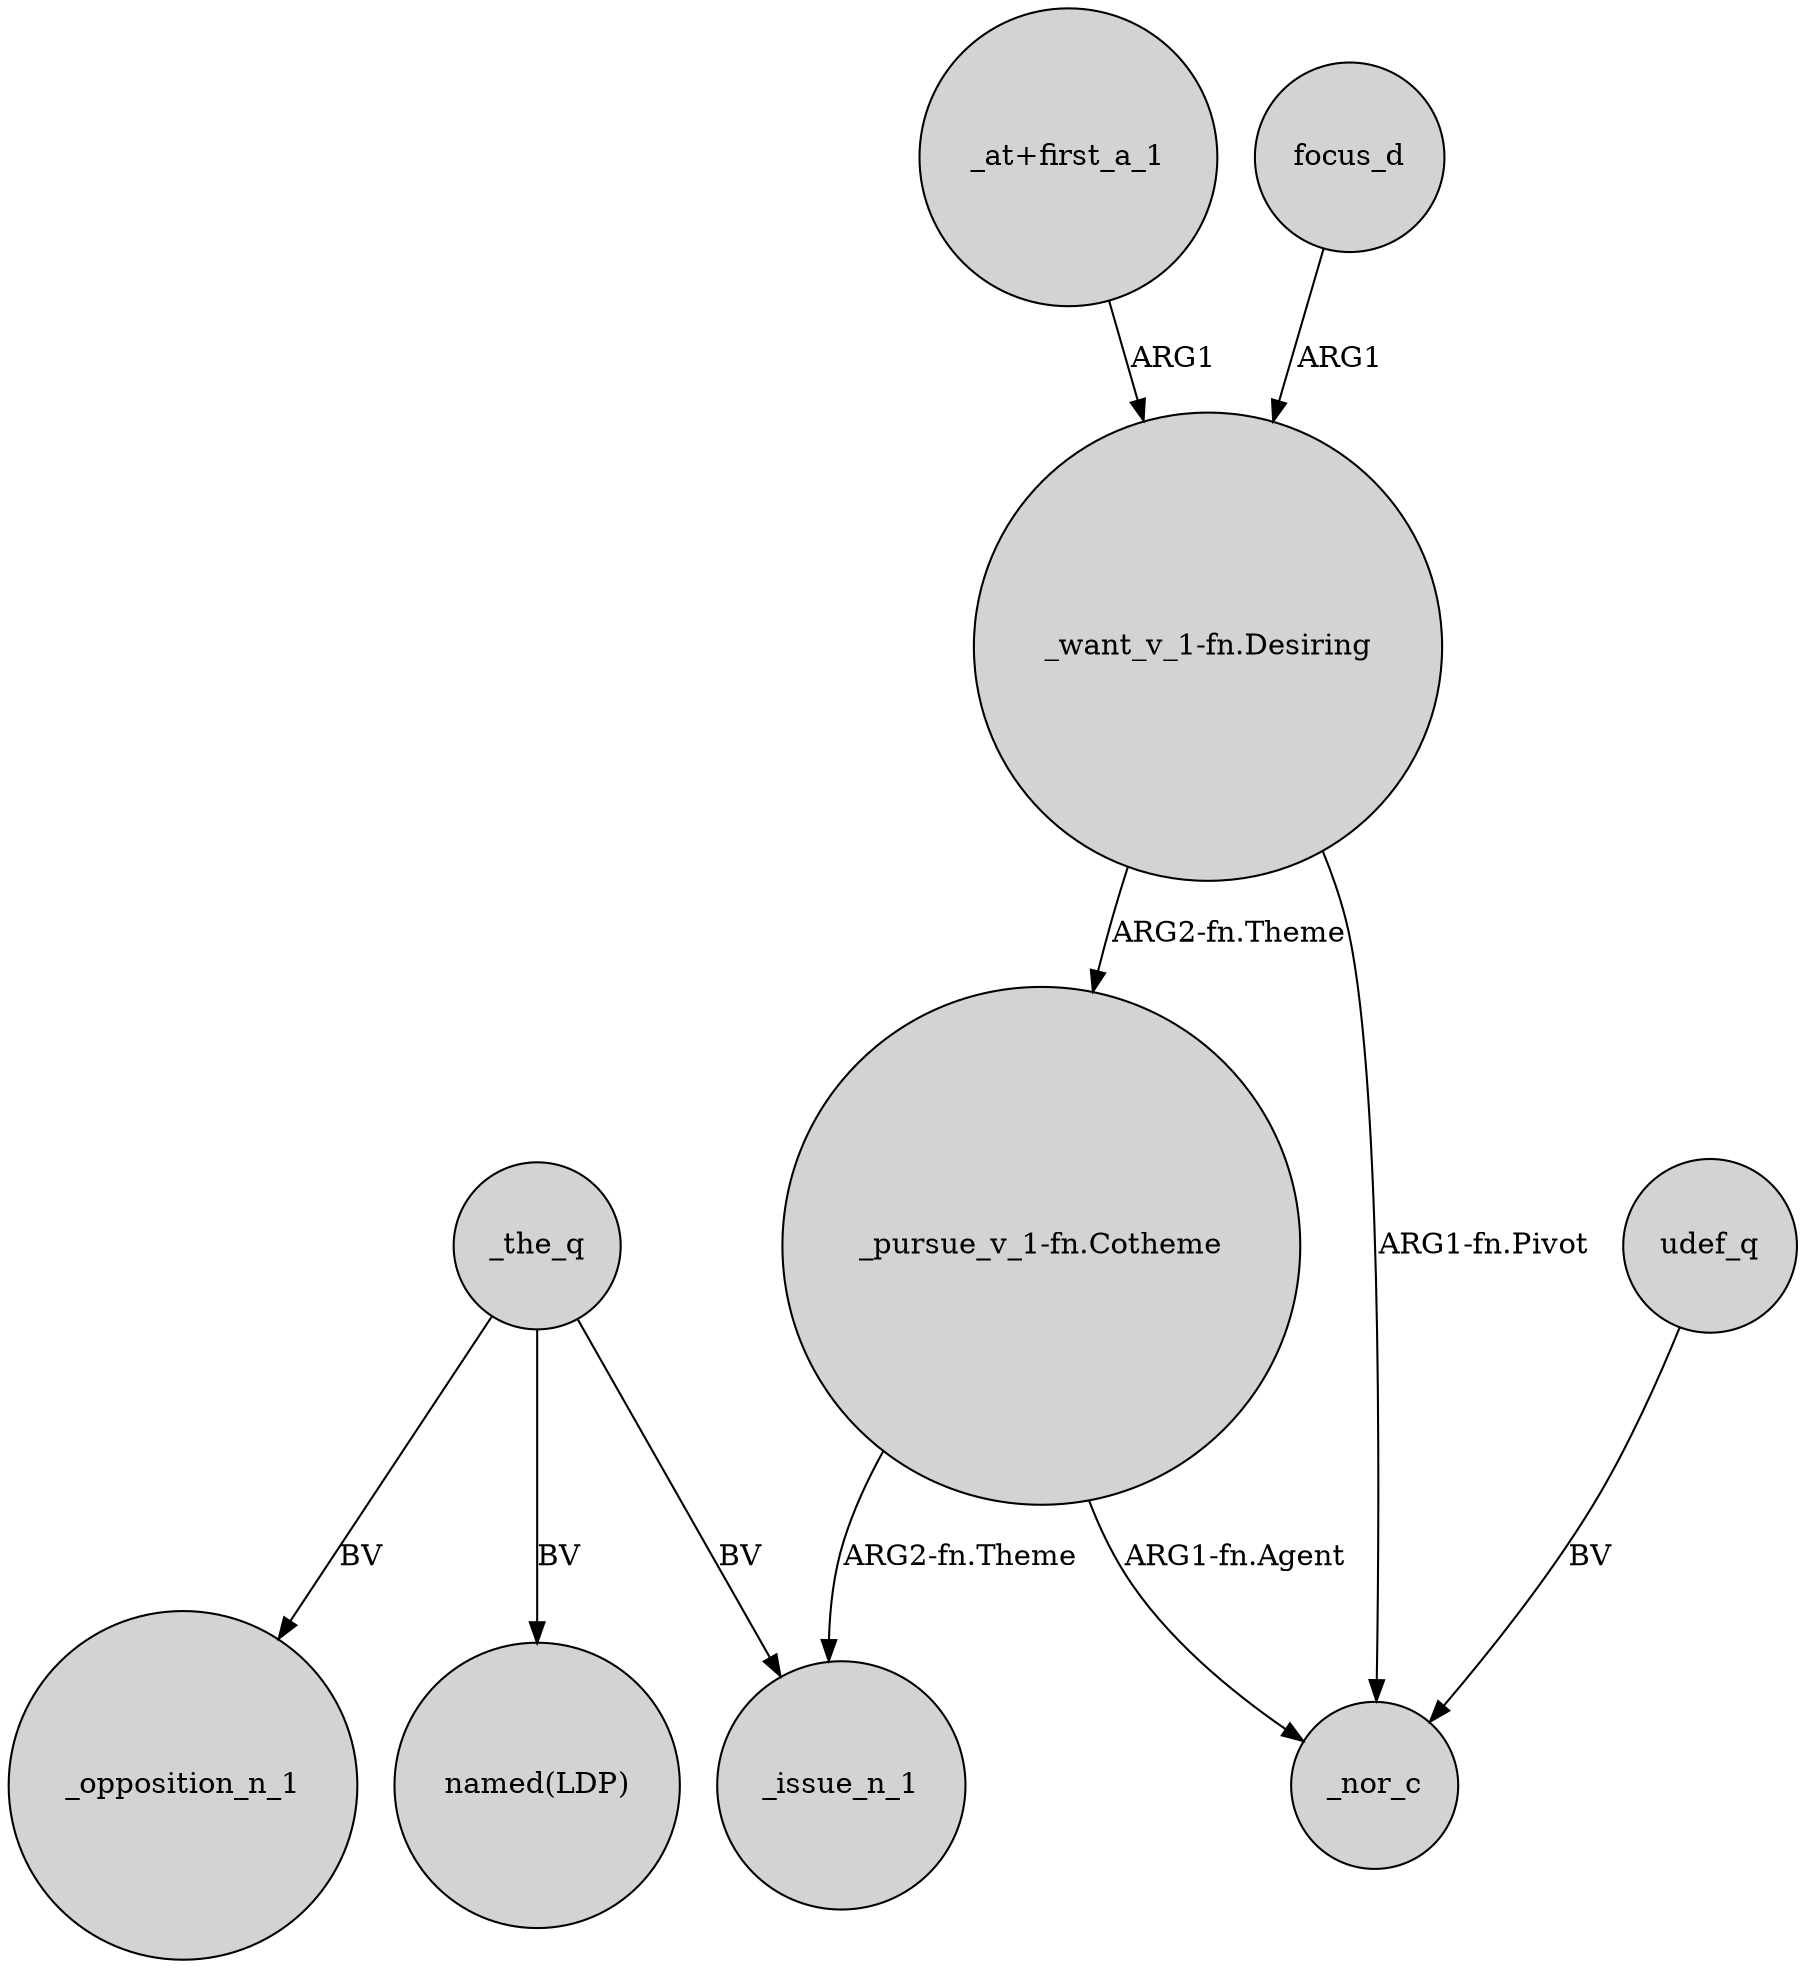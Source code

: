 digraph {
	node [shape=circle style=filled]
	"_pursue_v_1-fn.Cotheme" -> _issue_n_1 [label="ARG2-fn.Theme"]
	_the_q -> _opposition_n_1 [label=BV]
	"_at+first_a_1" -> "_want_v_1-fn.Desiring" [label=ARG1]
	"_want_v_1-fn.Desiring" -> "_pursue_v_1-fn.Cotheme" [label="ARG2-fn.Theme"]
	"_want_v_1-fn.Desiring" -> _nor_c [label="ARG1-fn.Pivot"]
	_the_q -> "named(LDP)" [label=BV]
	_the_q -> _issue_n_1 [label=BV]
	"_pursue_v_1-fn.Cotheme" -> _nor_c [label="ARG1-fn.Agent"]
	focus_d -> "_want_v_1-fn.Desiring" [label=ARG1]
	udef_q -> _nor_c [label=BV]
}
